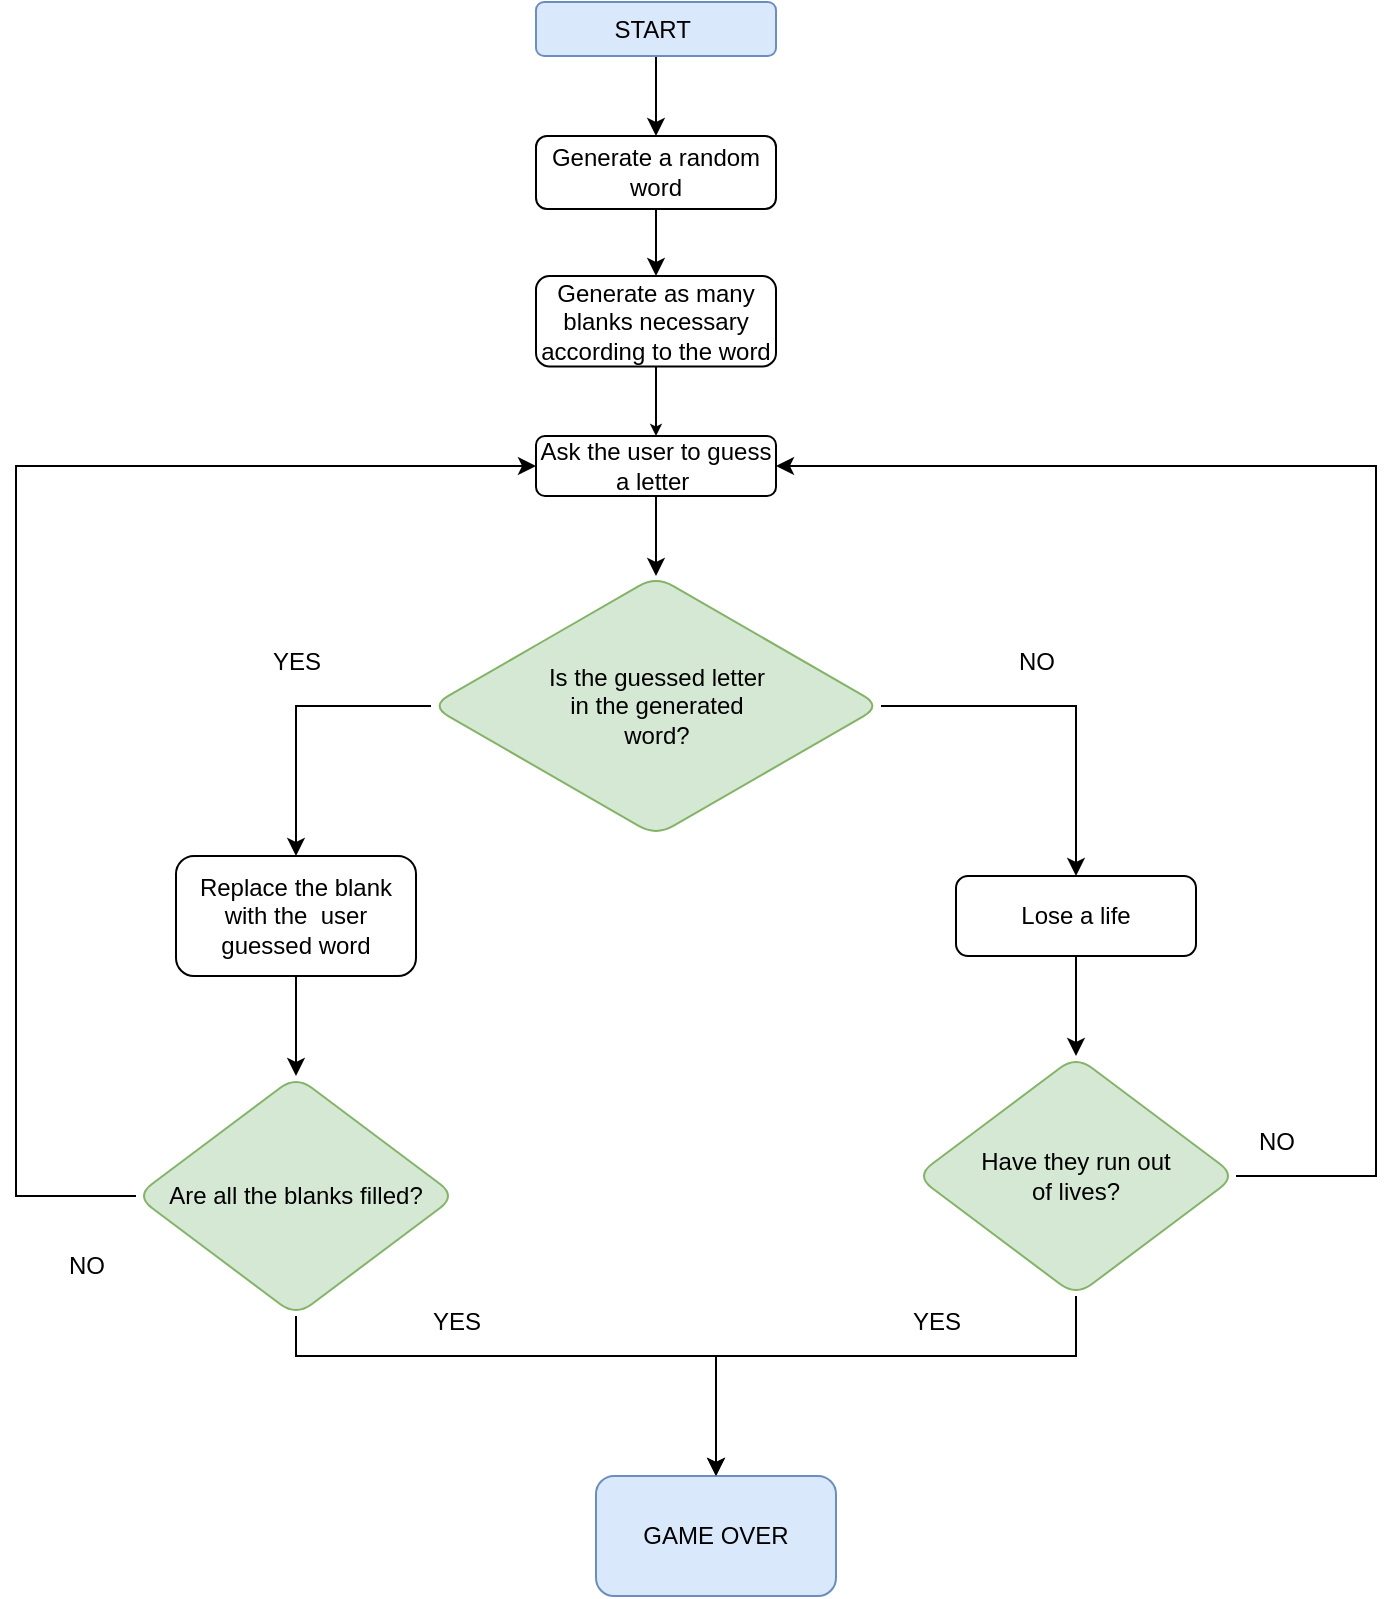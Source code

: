 <mxfile version="21.7.4" type="device">
  <diagram name="Page-1" id="N6mR1EWIkIVhfwHwUckR">
    <mxGraphModel dx="1708" dy="1364" grid="1" gridSize="10" guides="1" tooltips="1" connect="1" arrows="1" fold="1" page="1" pageScale="1" pageWidth="850" pageHeight="1100" math="0" shadow="0">
      <root>
        <mxCell id="0" />
        <mxCell id="1" parent="0" />
        <mxCell id="saafgrROEq-aFNjcmG4m-3" value="" style="edgeStyle=orthogonalEdgeStyle;rounded=0;orthogonalLoop=1;jettySize=auto;html=1;" edge="1" parent="1" source="saafgrROEq-aFNjcmG4m-1">
          <mxGeometry relative="1" as="geometry">
            <mxPoint x="250" y="130" as="targetPoint" />
            <Array as="points">
              <mxPoint x="250" y="120" />
              <mxPoint x="250" y="120" />
            </Array>
          </mxGeometry>
        </mxCell>
        <mxCell id="saafgrROEq-aFNjcmG4m-1" value="START&amp;nbsp;" style="rounded=1;whiteSpace=wrap;html=1;fillColor=#dae8fc;strokeColor=#6c8ebf;" vertex="1" parent="1">
          <mxGeometry x="190" y="63" width="120" height="27" as="geometry" />
        </mxCell>
        <mxCell id="saafgrROEq-aFNjcmG4m-5" value="" style="edgeStyle=orthogonalEdgeStyle;rounded=0;orthogonalLoop=1;jettySize=auto;html=1;" edge="1" parent="1" source="saafgrROEq-aFNjcmG4m-2">
          <mxGeometry relative="1" as="geometry">
            <mxPoint x="250" y="200" as="targetPoint" />
            <Array as="points">
              <mxPoint x="250" y="180" />
              <mxPoint x="250" y="180" />
            </Array>
          </mxGeometry>
        </mxCell>
        <mxCell id="saafgrROEq-aFNjcmG4m-2" value="Generate a random word" style="whiteSpace=wrap;html=1;rounded=1;" vertex="1" parent="1">
          <mxGeometry x="190" y="130" width="120" height="36.5" as="geometry" />
        </mxCell>
        <mxCell id="saafgrROEq-aFNjcmG4m-7" value="" style="edgeStyle=orthogonalEdgeStyle;rounded=0;orthogonalLoop=1;jettySize=auto;html=1;startSize=3;endSize=3;" edge="1" parent="1" source="saafgrROEq-aFNjcmG4m-4" target="saafgrROEq-aFNjcmG4m-6">
          <mxGeometry relative="1" as="geometry" />
        </mxCell>
        <mxCell id="saafgrROEq-aFNjcmG4m-4" value="Generate as many blanks necessary according to the word" style="whiteSpace=wrap;html=1;rounded=1;" vertex="1" parent="1">
          <mxGeometry x="190" y="200" width="120" height="45.25" as="geometry" />
        </mxCell>
        <mxCell id="saafgrROEq-aFNjcmG4m-11" value="" style="edgeStyle=orthogonalEdgeStyle;rounded=0;orthogonalLoop=1;jettySize=auto;html=1;" edge="1" parent="1" source="saafgrROEq-aFNjcmG4m-6" target="saafgrROEq-aFNjcmG4m-10">
          <mxGeometry relative="1" as="geometry" />
        </mxCell>
        <mxCell id="saafgrROEq-aFNjcmG4m-6" value="Ask the user to guess a letter&amp;nbsp;" style="whiteSpace=wrap;html=1;rounded=1;" vertex="1" parent="1">
          <mxGeometry x="190" y="280" width="120" height="30" as="geometry" />
        </mxCell>
        <mxCell id="saafgrROEq-aFNjcmG4m-13" value="" style="edgeStyle=orthogonalEdgeStyle;rounded=0;orthogonalLoop=1;jettySize=auto;html=1;" edge="1" parent="1" source="saafgrROEq-aFNjcmG4m-10" target="saafgrROEq-aFNjcmG4m-12">
          <mxGeometry relative="1" as="geometry" />
        </mxCell>
        <mxCell id="saafgrROEq-aFNjcmG4m-15" value="" style="edgeStyle=orthogonalEdgeStyle;rounded=0;orthogonalLoop=1;jettySize=auto;html=1;" edge="1" parent="1" source="saafgrROEq-aFNjcmG4m-10" target="saafgrROEq-aFNjcmG4m-14">
          <mxGeometry relative="1" as="geometry" />
        </mxCell>
        <mxCell id="saafgrROEq-aFNjcmG4m-10" value="Is the guessed letter&lt;br&gt;in the generated&lt;br&gt;word?&lt;br&gt;" style="rhombus;whiteSpace=wrap;html=1;rounded=1;fillColor=#d5e8d4;strokeColor=#82b366;" vertex="1" parent="1">
          <mxGeometry x="137.5" y="350" width="225" height="130" as="geometry" />
        </mxCell>
        <mxCell id="saafgrROEq-aFNjcmG4m-21" value="" style="edgeStyle=orthogonalEdgeStyle;rounded=0;orthogonalLoop=1;jettySize=auto;html=1;" edge="1" parent="1" source="saafgrROEq-aFNjcmG4m-12" target="saafgrROEq-aFNjcmG4m-20">
          <mxGeometry relative="1" as="geometry" />
        </mxCell>
        <mxCell id="saafgrROEq-aFNjcmG4m-12" value="Replace the blank with the&amp;nbsp; user guessed word" style="whiteSpace=wrap;html=1;rounded=1;" vertex="1" parent="1">
          <mxGeometry x="10" y="490" width="120" height="60" as="geometry" />
        </mxCell>
        <mxCell id="saafgrROEq-aFNjcmG4m-28" value="" style="edgeStyle=orthogonalEdgeStyle;rounded=0;orthogonalLoop=1;jettySize=auto;html=1;" edge="1" parent="1" source="saafgrROEq-aFNjcmG4m-14" target="saafgrROEq-aFNjcmG4m-26">
          <mxGeometry relative="1" as="geometry" />
        </mxCell>
        <mxCell id="saafgrROEq-aFNjcmG4m-14" value="Lose a life" style="whiteSpace=wrap;html=1;rounded=1;" vertex="1" parent="1">
          <mxGeometry x="400" y="500" width="120" height="40" as="geometry" />
        </mxCell>
        <mxCell id="saafgrROEq-aFNjcmG4m-16" value="YES&lt;br&gt;" style="text;html=1;align=center;verticalAlign=middle;resizable=0;points=[];autosize=1;strokeColor=none;fillColor=none;" vertex="1" parent="1">
          <mxGeometry x="45" y="378" width="50" height="30" as="geometry" />
        </mxCell>
        <mxCell id="saafgrROEq-aFNjcmG4m-17" value="NO" style="text;html=1;align=center;verticalAlign=middle;resizable=0;points=[];autosize=1;strokeColor=none;fillColor=none;" vertex="1" parent="1">
          <mxGeometry x="420" y="378" width="40" height="30" as="geometry" />
        </mxCell>
        <mxCell id="saafgrROEq-aFNjcmG4m-23" style="edgeStyle=orthogonalEdgeStyle;rounded=0;orthogonalLoop=1;jettySize=auto;html=1;entryX=0;entryY=0.5;entryDx=0;entryDy=0;" edge="1" parent="1" source="saafgrROEq-aFNjcmG4m-20" target="saafgrROEq-aFNjcmG4m-6">
          <mxGeometry relative="1" as="geometry">
            <mxPoint x="-80" y="250" as="targetPoint" />
            <Array as="points">
              <mxPoint x="-70" y="660" />
              <mxPoint x="-70" y="295" />
            </Array>
          </mxGeometry>
        </mxCell>
        <mxCell id="saafgrROEq-aFNjcmG4m-20" value="Are all the blanks filled?" style="rhombus;whiteSpace=wrap;html=1;rounded=1;fillColor=#d5e8d4;strokeColor=#82b366;" vertex="1" parent="1">
          <mxGeometry x="-10" y="600" width="160" height="120" as="geometry" />
        </mxCell>
        <mxCell id="saafgrROEq-aFNjcmG4m-36" style="edgeStyle=orthogonalEdgeStyle;rounded=0;orthogonalLoop=1;jettySize=auto;html=1;entryX=0.5;entryY=0;entryDx=0;entryDy=0;" edge="1" parent="1" source="saafgrROEq-aFNjcmG4m-26" target="saafgrROEq-aFNjcmG4m-30">
          <mxGeometry relative="1" as="geometry">
            <Array as="points">
              <mxPoint x="460" y="740" />
              <mxPoint x="280" y="740" />
            </Array>
          </mxGeometry>
        </mxCell>
        <mxCell id="saafgrROEq-aFNjcmG4m-39" style="edgeStyle=orthogonalEdgeStyle;rounded=0;orthogonalLoop=1;jettySize=auto;html=1;entryX=1;entryY=0.5;entryDx=0;entryDy=0;" edge="1" parent="1" source="saafgrROEq-aFNjcmG4m-26" target="saafgrROEq-aFNjcmG4m-6">
          <mxGeometry relative="1" as="geometry">
            <Array as="points">
              <mxPoint x="610" y="650" />
              <mxPoint x="610" y="295" />
            </Array>
          </mxGeometry>
        </mxCell>
        <mxCell id="saafgrROEq-aFNjcmG4m-26" value="Have they run out&lt;br&gt;of lives?" style="rhombus;whiteSpace=wrap;html=1;rounded=1;fillColor=#d5e8d4;strokeColor=#82b366;" vertex="1" parent="1">
          <mxGeometry x="380" y="590" width="160" height="120" as="geometry" />
        </mxCell>
        <mxCell id="saafgrROEq-aFNjcmG4m-29" value="NO&lt;br&gt;" style="text;html=1;align=center;verticalAlign=middle;resizable=0;points=[];autosize=1;strokeColor=none;fillColor=none;" vertex="1" parent="1">
          <mxGeometry x="-55" y="680" width="40" height="30" as="geometry" />
        </mxCell>
        <mxCell id="saafgrROEq-aFNjcmG4m-30" value="GAME OVER&lt;br&gt;" style="whiteSpace=wrap;html=1;rounded=1;fillColor=#dae8fc;strokeColor=#6c8ebf;" vertex="1" parent="1">
          <mxGeometry x="220" y="800" width="120" height="60" as="geometry" />
        </mxCell>
        <mxCell id="saafgrROEq-aFNjcmG4m-34" value="" style="edgeStyle=orthogonalEdgeStyle;rounded=0;orthogonalLoop=1;jettySize=auto;html=1;" edge="1" parent="1" source="saafgrROEq-aFNjcmG4m-20" target="saafgrROEq-aFNjcmG4m-30">
          <mxGeometry relative="1" as="geometry">
            <mxPoint x="70" y="720" as="sourcePoint" />
            <mxPoint x="200" y="810" as="targetPoint" />
            <Array as="points">
              <mxPoint x="70" y="740" />
              <mxPoint x="280" y="740" />
            </Array>
          </mxGeometry>
        </mxCell>
        <mxCell id="saafgrROEq-aFNjcmG4m-37" value="YES&lt;br&gt;" style="text;html=1;align=center;verticalAlign=middle;resizable=0;points=[];autosize=1;strokeColor=none;fillColor=none;" vertex="1" parent="1">
          <mxGeometry x="125" y="708" width="50" height="30" as="geometry" />
        </mxCell>
        <mxCell id="saafgrROEq-aFNjcmG4m-38" value="YES&lt;br&gt;" style="text;html=1;align=center;verticalAlign=middle;resizable=0;points=[];autosize=1;strokeColor=none;fillColor=none;" vertex="1" parent="1">
          <mxGeometry x="365" y="708" width="50" height="30" as="geometry" />
        </mxCell>
        <mxCell id="saafgrROEq-aFNjcmG4m-40" value="NO" style="text;html=1;align=center;verticalAlign=middle;resizable=0;points=[];autosize=1;strokeColor=none;fillColor=none;" vertex="1" parent="1">
          <mxGeometry x="540" y="618" width="40" height="30" as="geometry" />
        </mxCell>
      </root>
    </mxGraphModel>
  </diagram>
</mxfile>

